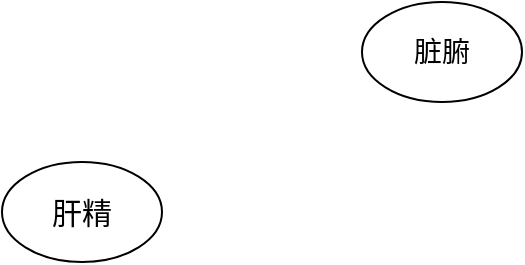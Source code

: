 <mxfile version="22.1.17" type="github">
  <diagram name="第 1 页" id="SPCY4sjMRmm0NcjuiNyU">
    <mxGraphModel dx="1050" dy="557" grid="1" gridSize="10" guides="1" tooltips="1" connect="1" arrows="1" fold="1" page="1" pageScale="1" pageWidth="827" pageHeight="1169" math="0" shadow="0">
      <root>
        <mxCell id="0" />
        <mxCell id="1" parent="0" />
        <mxCell id="0-277O36P96OIKh_NpkG-1" value="肝精" style="ellipse;whiteSpace=wrap;html=1;fontSize=15;" parent="1" vertex="1">
          <mxGeometry x="220" y="160" width="80" height="50" as="geometry" />
        </mxCell>
        <mxCell id="AbgtmwVt9UdKqXQrlQnO-2" value="脏腑" style="ellipse;whiteSpace=wrap;html=1;fontSize=14;" vertex="1" parent="1">
          <mxGeometry x="400" y="80" width="80" height="50" as="geometry" />
        </mxCell>
      </root>
    </mxGraphModel>
  </diagram>
</mxfile>
